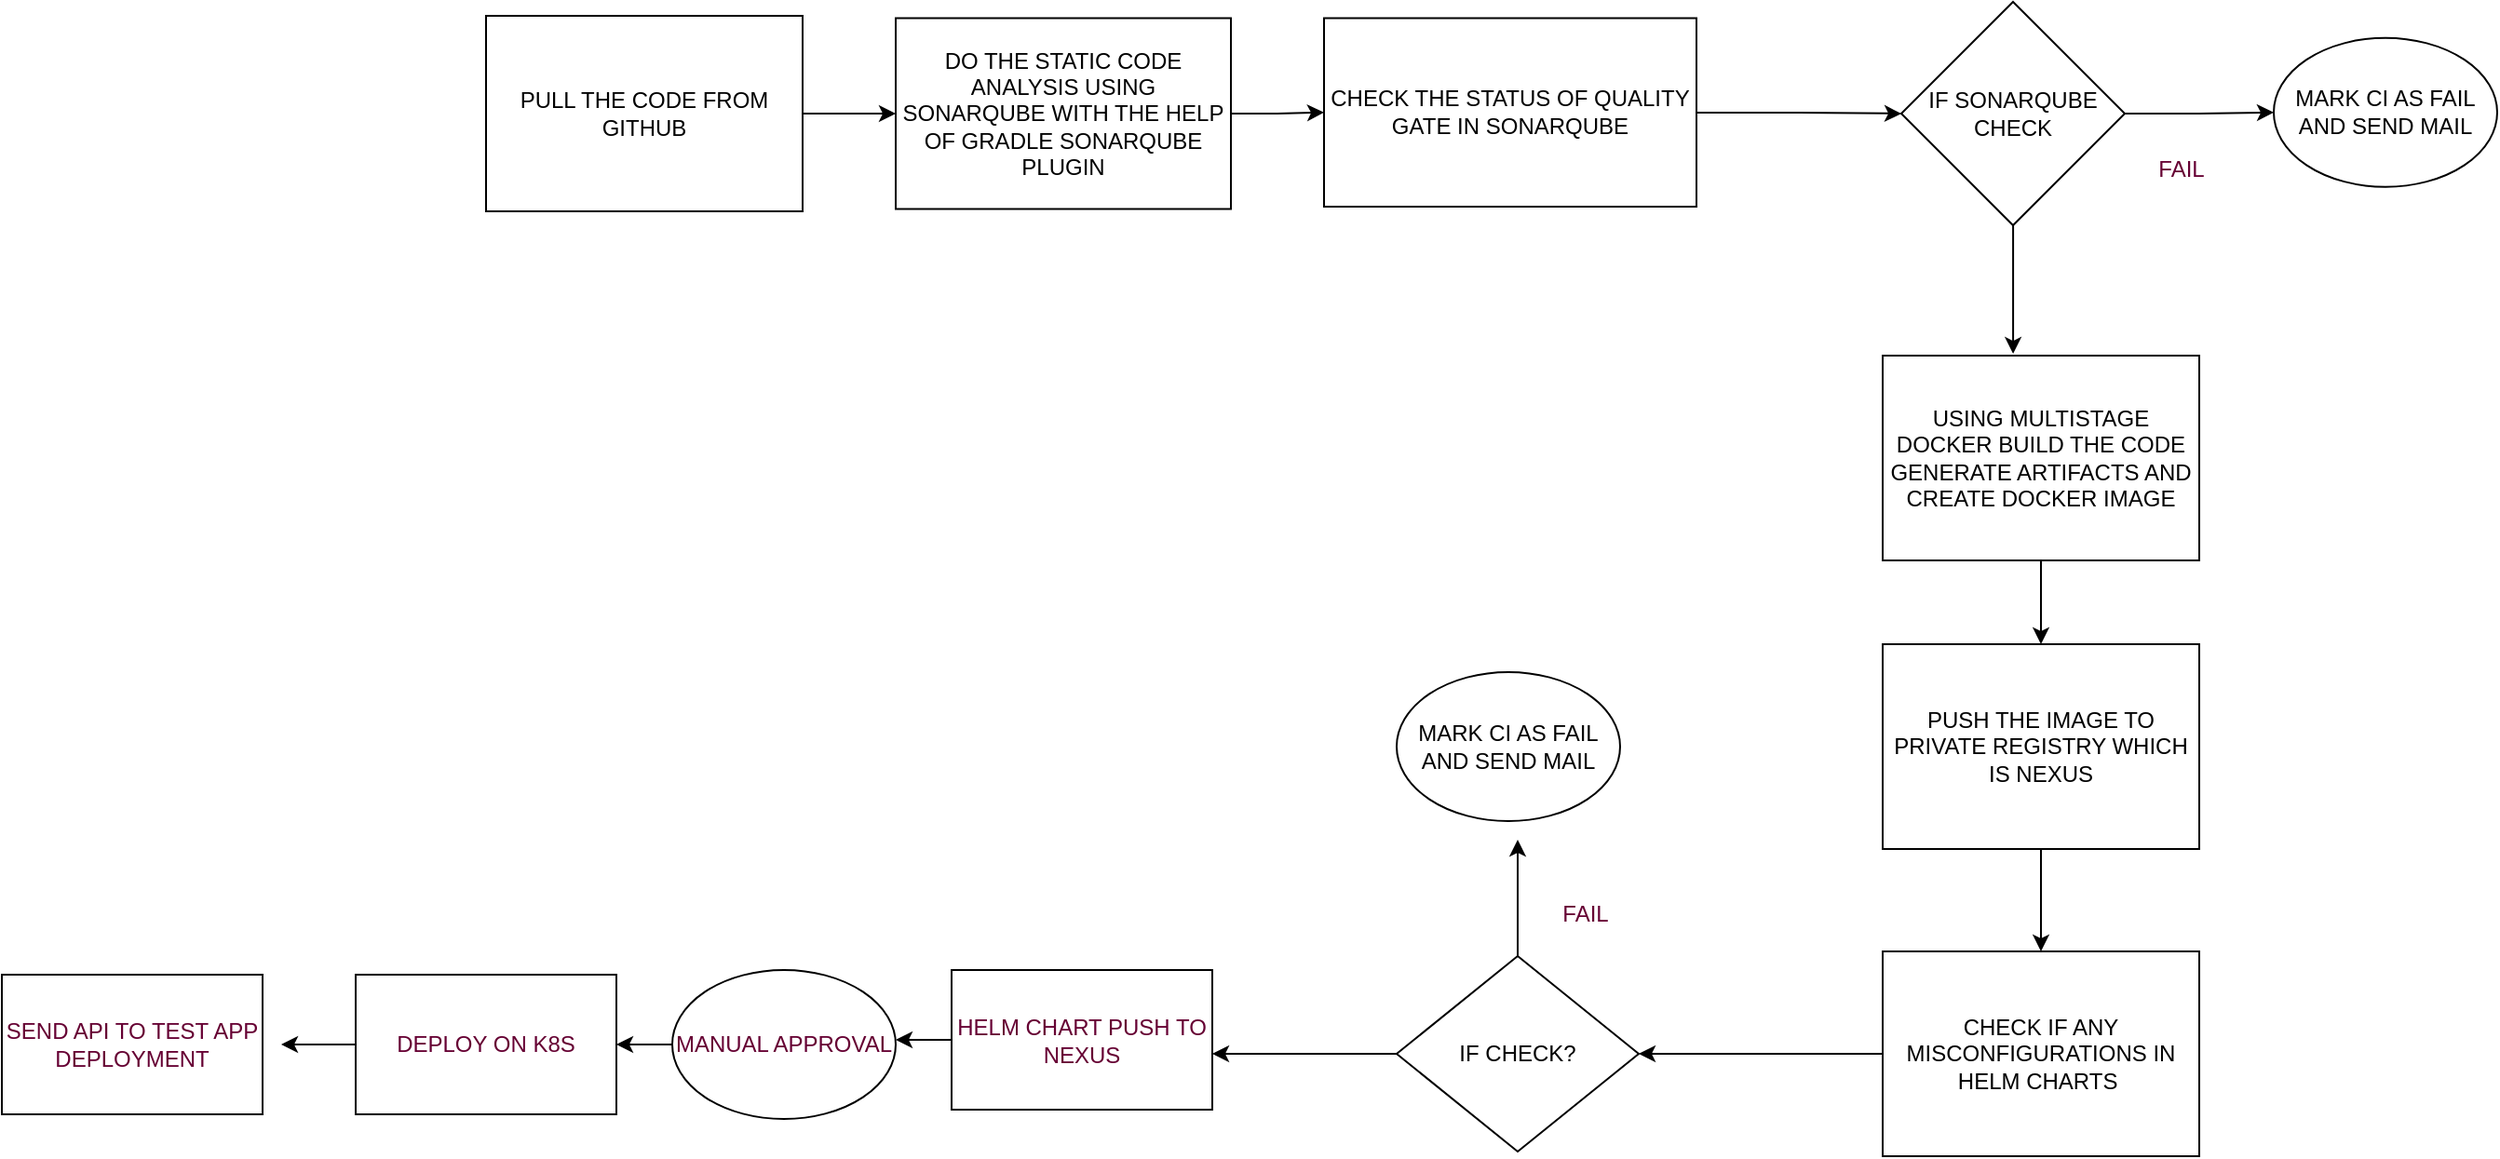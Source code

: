 <mxfile version="17.4.0" type="github">
  <diagram id="C5RBs43oDa-KdzZeNtuy" name="Page-1">
    <mxGraphModel dx="2253" dy="826" grid="1" gridSize="10" guides="1" tooltips="1" connect="1" arrows="1" fold="1" page="1" pageScale="1" pageWidth="827" pageHeight="1169" math="0" shadow="0">
      <root>
        <mxCell id="WIyWlLk6GJQsqaUBKTNV-0" />
        <mxCell id="WIyWlLk6GJQsqaUBKTNV-1" parent="WIyWlLk6GJQsqaUBKTNV-0" />
        <mxCell id="BF53RrbmQ7XFgWfLsTqT-13" style="edgeStyle=orthogonalEdgeStyle;rounded=0;orthogonalLoop=1;jettySize=auto;html=1;entryX=0;entryY=0.5;entryDx=0;entryDy=0;" edge="1" parent="WIyWlLk6GJQsqaUBKTNV-1" source="BF53RrbmQ7XFgWfLsTqT-0" target="BF53RrbmQ7XFgWfLsTqT-1">
          <mxGeometry relative="1" as="geometry" />
        </mxCell>
        <mxCell id="BF53RrbmQ7XFgWfLsTqT-0" value="PULL THE CODE FROM GITHUB" style="rounded=0;whiteSpace=wrap;html=1;gradientColor=#ffffff;" vertex="1" parent="WIyWlLk6GJQsqaUBKTNV-1">
          <mxGeometry x="-140" y="167.5" width="170" height="105" as="geometry" />
        </mxCell>
        <mxCell id="BF53RrbmQ7XFgWfLsTqT-14" style="edgeStyle=orthogonalEdgeStyle;rounded=0;orthogonalLoop=1;jettySize=auto;html=1;entryX=0;entryY=0.5;entryDx=0;entryDy=0;" edge="1" parent="WIyWlLk6GJQsqaUBKTNV-1" source="BF53RrbmQ7XFgWfLsTqT-1" target="BF53RrbmQ7XFgWfLsTqT-2">
          <mxGeometry relative="1" as="geometry" />
        </mxCell>
        <mxCell id="BF53RrbmQ7XFgWfLsTqT-1" value="DO THE STATIC CODE ANALYSIS USING SONARQUBE WITH THE HELP OF GRADLE SONARQUBE PLUGIN" style="rounded=0;whiteSpace=wrap;html=1;" vertex="1" parent="WIyWlLk6GJQsqaUBKTNV-1">
          <mxGeometry x="80" y="168.75" width="180" height="102.5" as="geometry" />
        </mxCell>
        <mxCell id="BF53RrbmQ7XFgWfLsTqT-15" style="edgeStyle=orthogonalEdgeStyle;rounded=0;orthogonalLoop=1;jettySize=auto;html=1;entryX=0;entryY=0.5;entryDx=0;entryDy=0;" edge="1" parent="WIyWlLk6GJQsqaUBKTNV-1" source="BF53RrbmQ7XFgWfLsTqT-2" target="BF53RrbmQ7XFgWfLsTqT-3">
          <mxGeometry relative="1" as="geometry" />
        </mxCell>
        <mxCell id="BF53RrbmQ7XFgWfLsTqT-2" value="CHECK THE STATUS OF QUALITY GATE IN SONARQUBE" style="rounded=0;whiteSpace=wrap;html=1;" vertex="1" parent="WIyWlLk6GJQsqaUBKTNV-1">
          <mxGeometry x="310" y="168.75" width="200" height="101.25" as="geometry" />
        </mxCell>
        <mxCell id="BF53RrbmQ7XFgWfLsTqT-16" style="edgeStyle=orthogonalEdgeStyle;rounded=0;orthogonalLoop=1;jettySize=auto;html=1;entryX=0;entryY=0.5;entryDx=0;entryDy=0;" edge="1" parent="WIyWlLk6GJQsqaUBKTNV-1" source="BF53RrbmQ7XFgWfLsTqT-3" target="BF53RrbmQ7XFgWfLsTqT-4">
          <mxGeometry relative="1" as="geometry" />
        </mxCell>
        <mxCell id="BF53RrbmQ7XFgWfLsTqT-17" style="edgeStyle=orthogonalEdgeStyle;rounded=0;orthogonalLoop=1;jettySize=auto;html=1;entryX=0.412;entryY=-0.009;entryDx=0;entryDy=0;entryPerimeter=0;" edge="1" parent="WIyWlLk6GJQsqaUBKTNV-1" source="BF53RrbmQ7XFgWfLsTqT-3" target="BF53RrbmQ7XFgWfLsTqT-5">
          <mxGeometry relative="1" as="geometry" />
        </mxCell>
        <mxCell id="BF53RrbmQ7XFgWfLsTqT-3" value="IF SONARQUBE CHECK" style="rhombus;whiteSpace=wrap;html=1;" vertex="1" parent="WIyWlLk6GJQsqaUBKTNV-1">
          <mxGeometry x="620" y="160" width="120" height="120" as="geometry" />
        </mxCell>
        <mxCell id="BF53RrbmQ7XFgWfLsTqT-4" value="MARK CI AS FAIL AND SEND MAIL" style="ellipse;whiteSpace=wrap;html=1;" vertex="1" parent="WIyWlLk6GJQsqaUBKTNV-1">
          <mxGeometry x="820" y="179.38" width="120" height="80" as="geometry" />
        </mxCell>
        <mxCell id="BF53RrbmQ7XFgWfLsTqT-18" style="edgeStyle=orthogonalEdgeStyle;rounded=0;orthogonalLoop=1;jettySize=auto;html=1;entryX=0.5;entryY=0;entryDx=0;entryDy=0;" edge="1" parent="WIyWlLk6GJQsqaUBKTNV-1" source="BF53RrbmQ7XFgWfLsTqT-5" target="BF53RrbmQ7XFgWfLsTqT-7">
          <mxGeometry relative="1" as="geometry" />
        </mxCell>
        <mxCell id="BF53RrbmQ7XFgWfLsTqT-5" value="USING MULTISTAGE DOCKER BUILD THE CODE GENERATE ARTIFACTS AND CREATE DOCKER IMAGE" style="rounded=0;whiteSpace=wrap;html=1;" vertex="1" parent="WIyWlLk6GJQsqaUBKTNV-1">
          <mxGeometry x="610" y="350" width="170" height="110" as="geometry" />
        </mxCell>
        <mxCell id="BF53RrbmQ7XFgWfLsTqT-19" style="edgeStyle=orthogonalEdgeStyle;rounded=0;orthogonalLoop=1;jettySize=auto;html=1;entryX=0.5;entryY=0;entryDx=0;entryDy=0;" edge="1" parent="WIyWlLk6GJQsqaUBKTNV-1" source="BF53RrbmQ7XFgWfLsTqT-7" target="BF53RrbmQ7XFgWfLsTqT-8">
          <mxGeometry relative="1" as="geometry" />
        </mxCell>
        <mxCell id="BF53RrbmQ7XFgWfLsTqT-7" value="PUSH THE IMAGE TO PRIVATE REGISTRY WHICH IS NEXUS" style="rounded=0;whiteSpace=wrap;html=1;" vertex="1" parent="WIyWlLk6GJQsqaUBKTNV-1">
          <mxGeometry x="610" y="505" width="170" height="110" as="geometry" />
        </mxCell>
        <mxCell id="BF53RrbmQ7XFgWfLsTqT-24" style="edgeStyle=orthogonalEdgeStyle;rounded=0;orthogonalLoop=1;jettySize=auto;html=1;entryX=1;entryY=0.5;entryDx=0;entryDy=0;" edge="1" parent="WIyWlLk6GJQsqaUBKTNV-1" source="BF53RrbmQ7XFgWfLsTqT-8" target="BF53RrbmQ7XFgWfLsTqT-9">
          <mxGeometry relative="1" as="geometry" />
        </mxCell>
        <mxCell id="BF53RrbmQ7XFgWfLsTqT-8" value="CHECK IF ANY MISCONFIGURATIONS IN HELM CHARTS&amp;nbsp;" style="rounded=0;whiteSpace=wrap;html=1;" vertex="1" parent="WIyWlLk6GJQsqaUBKTNV-1">
          <mxGeometry x="610" y="670" width="170" height="110" as="geometry" />
        </mxCell>
        <mxCell id="BF53RrbmQ7XFgWfLsTqT-23" style="edgeStyle=orthogonalEdgeStyle;rounded=0;orthogonalLoop=1;jettySize=auto;html=1;entryX=1;entryY=0.5;entryDx=0;entryDy=0;" edge="1" parent="WIyWlLk6GJQsqaUBKTNV-1" source="BF53RrbmQ7XFgWfLsTqT-9">
          <mxGeometry relative="1" as="geometry">
            <mxPoint x="250" y="725" as="targetPoint" />
          </mxGeometry>
        </mxCell>
        <mxCell id="BF53RrbmQ7XFgWfLsTqT-27" style="edgeStyle=orthogonalEdgeStyle;rounded=0;orthogonalLoop=1;jettySize=auto;html=1;fontColor=#660033;" edge="1" parent="WIyWlLk6GJQsqaUBKTNV-1" source="BF53RrbmQ7XFgWfLsTqT-9">
          <mxGeometry relative="1" as="geometry">
            <mxPoint x="414" y="610" as="targetPoint" />
          </mxGeometry>
        </mxCell>
        <mxCell id="BF53RrbmQ7XFgWfLsTqT-9" value="IF CHECK?" style="rhombus;whiteSpace=wrap;html=1;" vertex="1" parent="WIyWlLk6GJQsqaUBKTNV-1">
          <mxGeometry x="349" y="672.5" width="130" height="105" as="geometry" />
        </mxCell>
        <mxCell id="BF53RrbmQ7XFgWfLsTqT-25" value="&lt;font color=&quot;#660033&quot;&gt;FAIL&lt;/font&gt;" style="text;html=1;align=center;verticalAlign=middle;resizable=0;points=[];autosize=1;strokeColor=none;fillColor=none;" vertex="1" parent="WIyWlLk6GJQsqaUBKTNV-1">
          <mxGeometry x="750" y="240" width="40" height="20" as="geometry" />
        </mxCell>
        <mxCell id="BF53RrbmQ7XFgWfLsTqT-26" value="MARK CI AS FAIL AND SEND MAIL" style="ellipse;whiteSpace=wrap;html=1;" vertex="1" parent="WIyWlLk6GJQsqaUBKTNV-1">
          <mxGeometry x="349" y="520" width="120" height="80" as="geometry" />
        </mxCell>
        <mxCell id="BF53RrbmQ7XFgWfLsTqT-28" value="FAIL" style="text;html=1;align=center;verticalAlign=middle;resizable=0;points=[];autosize=1;strokeColor=none;fillColor=none;fontColor=#660033;" vertex="1" parent="WIyWlLk6GJQsqaUBKTNV-1">
          <mxGeometry x="430" y="640" width="40" height="20" as="geometry" />
        </mxCell>
        <mxCell id="BF53RrbmQ7XFgWfLsTqT-31" style="edgeStyle=orthogonalEdgeStyle;rounded=0;orthogonalLoop=1;jettySize=auto;html=1;fontColor=#660033;" edge="1" parent="WIyWlLk6GJQsqaUBKTNV-1" source="BF53RrbmQ7XFgWfLsTqT-29">
          <mxGeometry relative="1" as="geometry">
            <mxPoint x="80" y="717.5" as="targetPoint" />
          </mxGeometry>
        </mxCell>
        <mxCell id="BF53RrbmQ7XFgWfLsTqT-29" value="HELM CHART PUSH TO NEXUS" style="rounded=0;whiteSpace=wrap;html=1;fontColor=#660033;" vertex="1" parent="WIyWlLk6GJQsqaUBKTNV-1">
          <mxGeometry x="110" y="680" width="140" height="75" as="geometry" />
        </mxCell>
        <mxCell id="BF53RrbmQ7XFgWfLsTqT-35" style="edgeStyle=orthogonalEdgeStyle;rounded=0;orthogonalLoop=1;jettySize=auto;html=1;entryX=1;entryY=0.5;entryDx=0;entryDy=0;fontColor=#660033;" edge="1" parent="WIyWlLk6GJQsqaUBKTNV-1" source="BF53RrbmQ7XFgWfLsTqT-30" target="BF53RrbmQ7XFgWfLsTqT-32">
          <mxGeometry relative="1" as="geometry" />
        </mxCell>
        <mxCell id="BF53RrbmQ7XFgWfLsTqT-30" value="MANUAL APPROVAL" style="ellipse;whiteSpace=wrap;html=1;fontColor=#660033;" vertex="1" parent="WIyWlLk6GJQsqaUBKTNV-1">
          <mxGeometry x="-40" y="680" width="120" height="80" as="geometry" />
        </mxCell>
        <mxCell id="BF53RrbmQ7XFgWfLsTqT-34" style="edgeStyle=orthogonalEdgeStyle;rounded=0;orthogonalLoop=1;jettySize=auto;html=1;fontColor=#660033;" edge="1" parent="WIyWlLk6GJQsqaUBKTNV-1" source="BF53RrbmQ7XFgWfLsTqT-32">
          <mxGeometry relative="1" as="geometry">
            <mxPoint x="-250" y="720" as="targetPoint" />
          </mxGeometry>
        </mxCell>
        <mxCell id="BF53RrbmQ7XFgWfLsTqT-32" value="DEPLOY ON K8S" style="rounded=0;whiteSpace=wrap;html=1;fontColor=#660033;" vertex="1" parent="WIyWlLk6GJQsqaUBKTNV-1">
          <mxGeometry x="-210" y="682.5" width="140" height="75" as="geometry" />
        </mxCell>
        <mxCell id="BF53RrbmQ7XFgWfLsTqT-33" value="SEND API TO TEST APP DEPLOYMENT" style="rounded=0;whiteSpace=wrap;html=1;fontColor=#660033;" vertex="1" parent="WIyWlLk6GJQsqaUBKTNV-1">
          <mxGeometry x="-400" y="682.5" width="140" height="75" as="geometry" />
        </mxCell>
      </root>
    </mxGraphModel>
  </diagram>
</mxfile>

